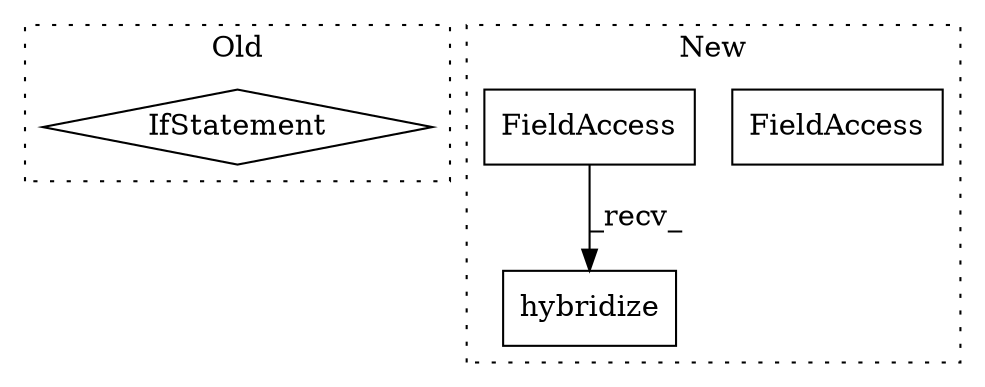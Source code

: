 digraph G {
subgraph cluster0 {
1 [label="IfStatement" a="25" s="2961" l="36" shape="diamond"];
label = "Old";
style="dotted";
}
subgraph cluster1 {
2 [label="hybridize" a="32" s="4993,5007" l="10,1" shape="box"];
3 [label="FieldAccess" a="22" s="4987" l="5" shape="box"];
4 [label="FieldAccess" a="22" s="4987" l="5" shape="box"];
label = "New";
style="dotted";
}
4 -> 2 [label="_recv_"];
}